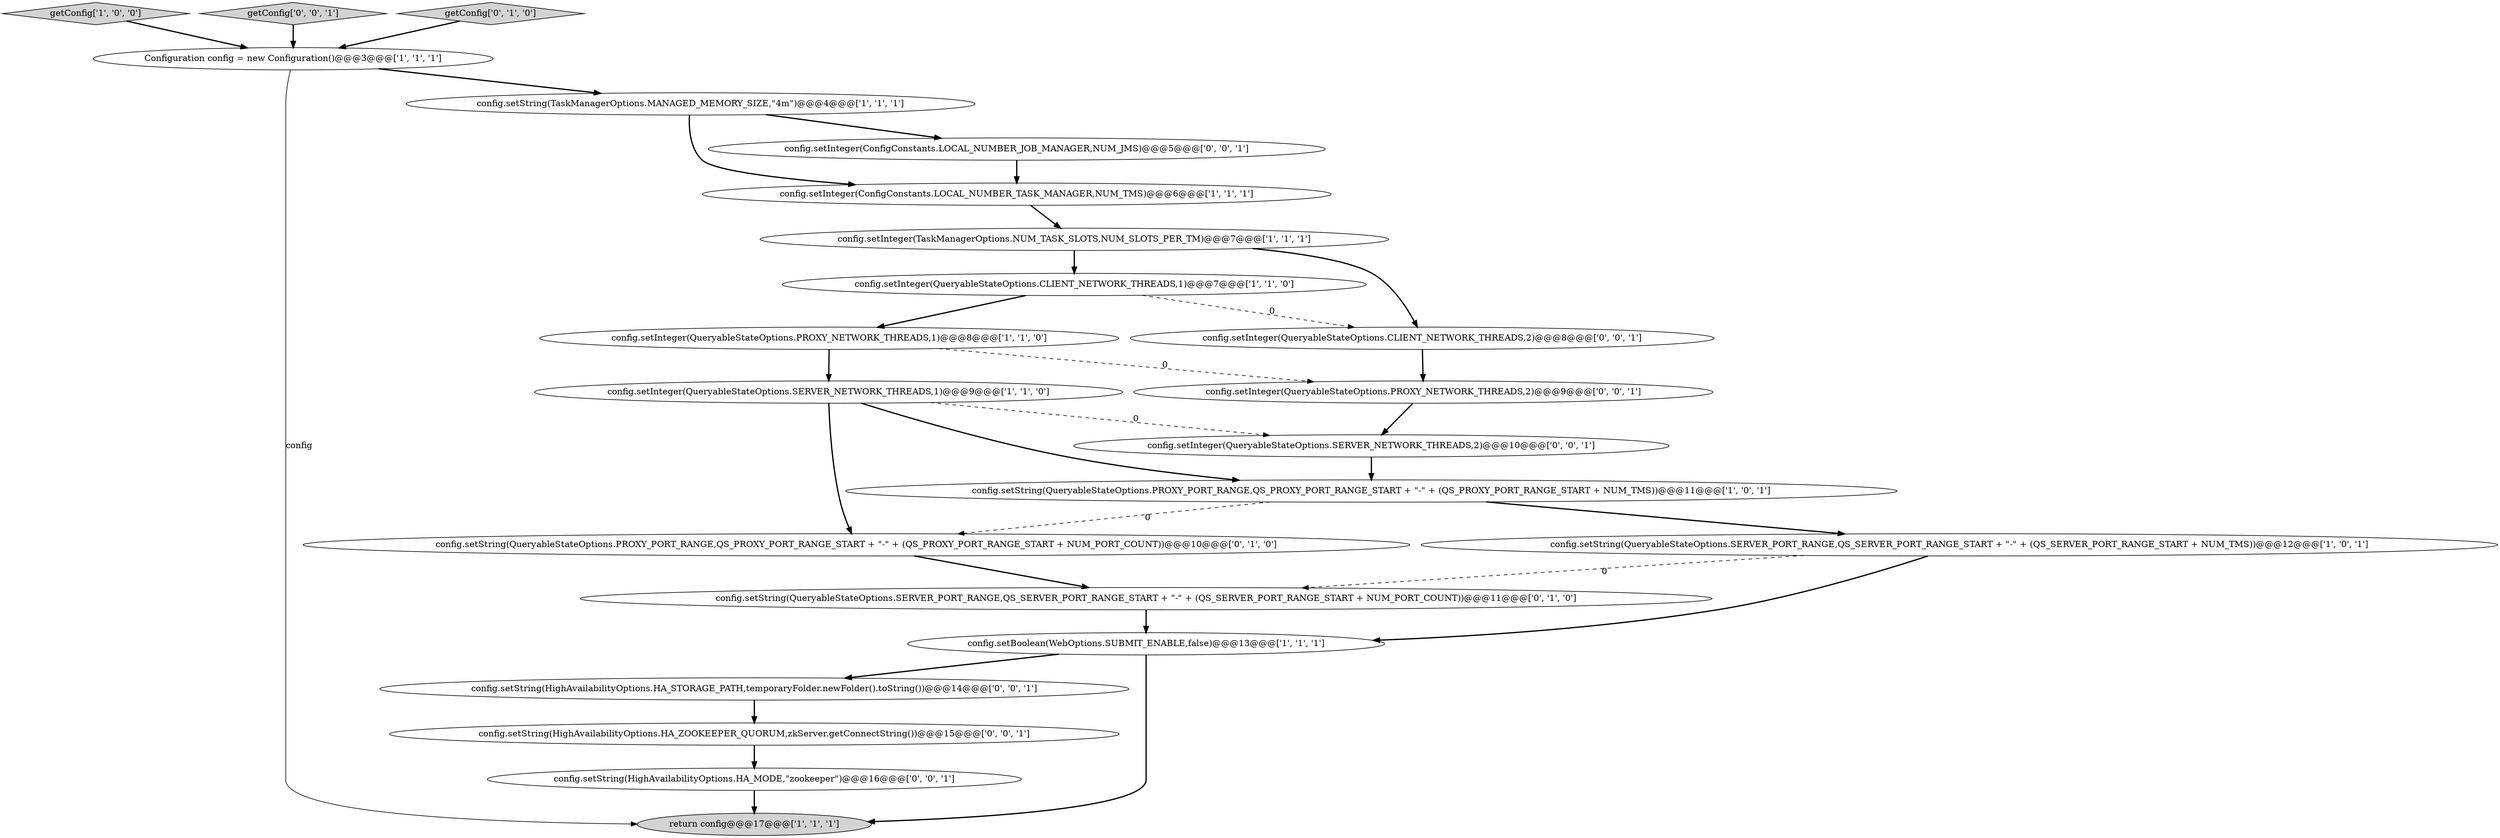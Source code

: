 digraph {
20 [style = filled, label = "config.setInteger(QueryableStateOptions.PROXY_NETWORK_THREADS,2)@@@9@@@['0', '0', '1']", fillcolor = white, shape = ellipse image = "AAA0AAABBB3BBB"];
18 [style = filled, label = "config.setInteger(QueryableStateOptions.CLIENT_NETWORK_THREADS,2)@@@8@@@['0', '0', '1']", fillcolor = white, shape = ellipse image = "AAA0AAABBB3BBB"];
6 [style = filled, label = "config.setString(QueryableStateOptions.SERVER_PORT_RANGE,QS_SERVER_PORT_RANGE_START + \"-\" + (QS_SERVER_PORT_RANGE_START + NUM_TMS))@@@12@@@['1', '0', '1']", fillcolor = white, shape = ellipse image = "AAA0AAABBB1BBB"];
2 [style = filled, label = "Configuration config = new Configuration()@@@3@@@['1', '1', '1']", fillcolor = white, shape = ellipse image = "AAA0AAABBB1BBB"];
13 [style = filled, label = "config.setString(QueryableStateOptions.SERVER_PORT_RANGE,QS_SERVER_PORT_RANGE_START + \"-\" + (QS_SERVER_PORT_RANGE_START + NUM_PORT_COUNT))@@@11@@@['0', '1', '0']", fillcolor = white, shape = ellipse image = "AAA1AAABBB2BBB"];
15 [style = filled, label = "config.setInteger(QueryableStateOptions.SERVER_NETWORK_THREADS,2)@@@10@@@['0', '0', '1']", fillcolor = white, shape = ellipse image = "AAA0AAABBB3BBB"];
12 [style = filled, label = "config.setString(QueryableStateOptions.PROXY_PORT_RANGE,QS_PROXY_PORT_RANGE_START + \"-\" + (QS_PROXY_PORT_RANGE_START + NUM_PORT_COUNT))@@@10@@@['0', '1', '0']", fillcolor = white, shape = ellipse image = "AAA1AAABBB2BBB"];
4 [style = filled, label = "getConfig['1', '0', '0']", fillcolor = lightgray, shape = diamond image = "AAA0AAABBB1BBB"];
1 [style = filled, label = "config.setInteger(QueryableStateOptions.PROXY_NETWORK_THREADS,1)@@@8@@@['1', '1', '0']", fillcolor = white, shape = ellipse image = "AAA0AAABBB1BBB"];
0 [style = filled, label = "config.setInteger(QueryableStateOptions.CLIENT_NETWORK_THREADS,1)@@@7@@@['1', '1', '0']", fillcolor = white, shape = ellipse image = "AAA0AAABBB1BBB"];
17 [style = filled, label = "getConfig['0', '0', '1']", fillcolor = lightgray, shape = diamond image = "AAA0AAABBB3BBB"];
22 [style = filled, label = "config.setInteger(ConfigConstants.LOCAL_NUMBER_JOB_MANAGER,NUM_JMS)@@@5@@@['0', '0', '1']", fillcolor = white, shape = ellipse image = "AAA0AAABBB3BBB"];
5 [style = filled, label = "config.setInteger(ConfigConstants.LOCAL_NUMBER_TASK_MANAGER,NUM_TMS)@@@6@@@['1', '1', '1']", fillcolor = white, shape = ellipse image = "AAA0AAABBB1BBB"];
19 [style = filled, label = "config.setString(HighAvailabilityOptions.HA_MODE,\"zookeeper\")@@@16@@@['0', '0', '1']", fillcolor = white, shape = ellipse image = "AAA0AAABBB3BBB"];
3 [style = filled, label = "return config@@@17@@@['1', '1', '1']", fillcolor = lightgray, shape = ellipse image = "AAA0AAABBB1BBB"];
16 [style = filled, label = "config.setString(HighAvailabilityOptions.HA_STORAGE_PATH,temporaryFolder.newFolder().toString())@@@14@@@['0', '0', '1']", fillcolor = white, shape = ellipse image = "AAA0AAABBB3BBB"];
10 [style = filled, label = "config.setString(TaskManagerOptions.MANAGED_MEMORY_SIZE,\"4m\")@@@4@@@['1', '1', '1']", fillcolor = white, shape = ellipse image = "AAA0AAABBB1BBB"];
21 [style = filled, label = "config.setString(HighAvailabilityOptions.HA_ZOOKEEPER_QUORUM,zkServer.getConnectString())@@@15@@@['0', '0', '1']", fillcolor = white, shape = ellipse image = "AAA0AAABBB3BBB"];
11 [style = filled, label = "config.setString(QueryableStateOptions.PROXY_PORT_RANGE,QS_PROXY_PORT_RANGE_START + \"-\" + (QS_PROXY_PORT_RANGE_START + NUM_TMS))@@@11@@@['1', '0', '1']", fillcolor = white, shape = ellipse image = "AAA0AAABBB1BBB"];
8 [style = filled, label = "config.setInteger(TaskManagerOptions.NUM_TASK_SLOTS,NUM_SLOTS_PER_TM)@@@7@@@['1', '1', '1']", fillcolor = white, shape = ellipse image = "AAA0AAABBB1BBB"];
7 [style = filled, label = "config.setInteger(QueryableStateOptions.SERVER_NETWORK_THREADS,1)@@@9@@@['1', '1', '0']", fillcolor = white, shape = ellipse image = "AAA0AAABBB1BBB"];
9 [style = filled, label = "config.setBoolean(WebOptions.SUBMIT_ENABLE,false)@@@13@@@['1', '1', '1']", fillcolor = white, shape = ellipse image = "AAA0AAABBB1BBB"];
14 [style = filled, label = "getConfig['0', '1', '0']", fillcolor = lightgray, shape = diamond image = "AAA0AAABBB2BBB"];
19->3 [style = bold, label=""];
22->5 [style = bold, label=""];
5->8 [style = bold, label=""];
18->20 [style = bold, label=""];
7->15 [style = dashed, label="0"];
8->0 [style = bold, label=""];
1->20 [style = dashed, label="0"];
9->16 [style = bold, label=""];
20->15 [style = bold, label=""];
9->3 [style = bold, label=""];
11->12 [style = dashed, label="0"];
6->13 [style = dashed, label="0"];
2->10 [style = bold, label=""];
11->6 [style = bold, label=""];
7->11 [style = bold, label=""];
0->1 [style = bold, label=""];
4->2 [style = bold, label=""];
12->13 [style = bold, label=""];
6->9 [style = bold, label=""];
8->18 [style = bold, label=""];
10->22 [style = bold, label=""];
16->21 [style = bold, label=""];
21->19 [style = bold, label=""];
7->12 [style = bold, label=""];
2->3 [style = solid, label="config"];
15->11 [style = bold, label=""];
14->2 [style = bold, label=""];
13->9 [style = bold, label=""];
1->7 [style = bold, label=""];
0->18 [style = dashed, label="0"];
10->5 [style = bold, label=""];
17->2 [style = bold, label=""];
}
